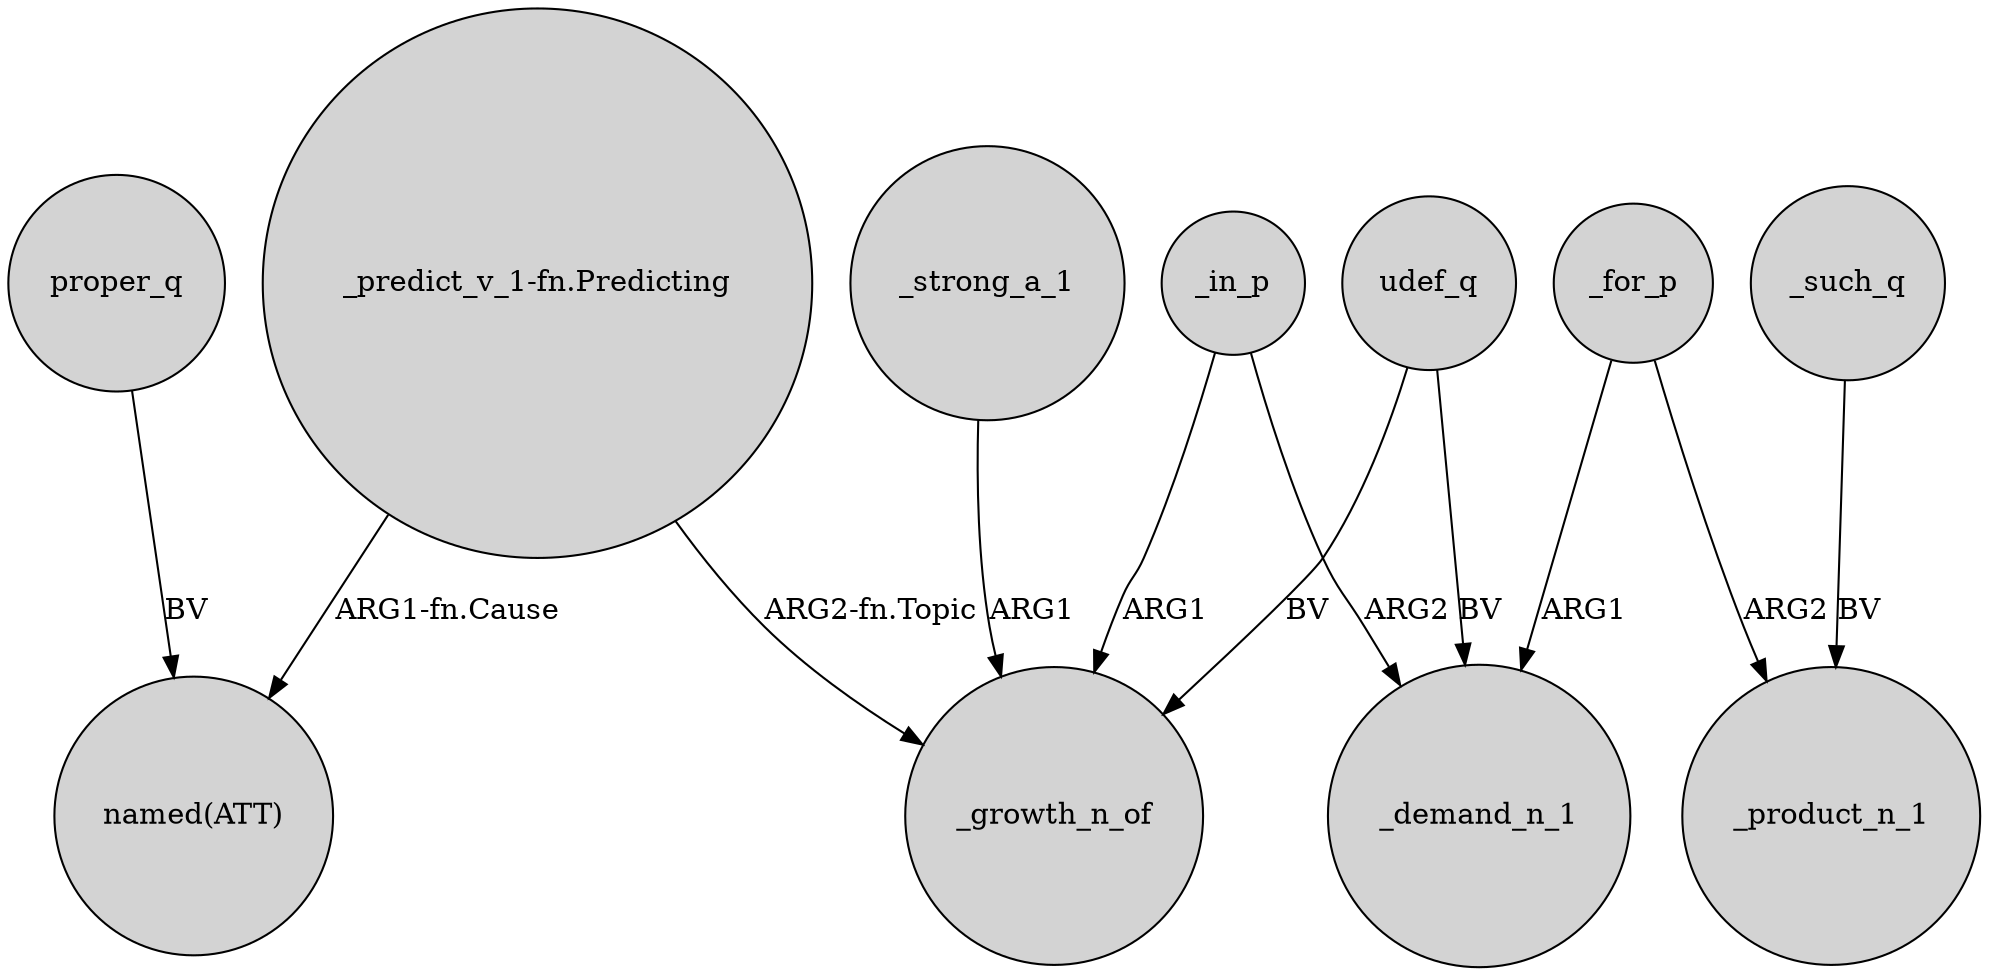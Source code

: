 digraph {
	node [shape=circle style=filled]
	"_predict_v_1-fn.Predicting" -> "named(ATT)" [label="ARG1-fn.Cause"]
	proper_q -> "named(ATT)" [label=BV]
	"_predict_v_1-fn.Predicting" -> _growth_n_of [label="ARG2-fn.Topic"]
	udef_q -> _demand_n_1 [label=BV]
	_for_p -> _demand_n_1 [label=ARG1]
	udef_q -> _growth_n_of [label=BV]
	_in_p -> _demand_n_1 [label=ARG2]
	_such_q -> _product_n_1 [label=BV]
	_strong_a_1 -> _growth_n_of [label=ARG1]
	_in_p -> _growth_n_of [label=ARG1]
	_for_p -> _product_n_1 [label=ARG2]
}
